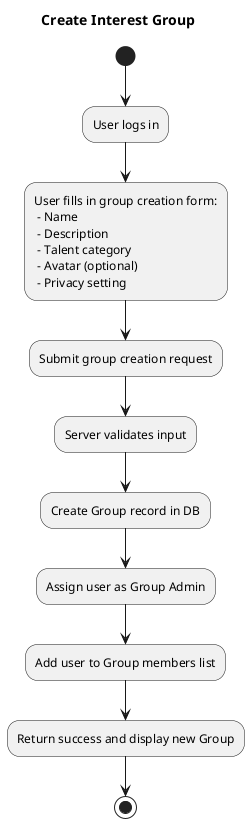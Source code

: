 @startuml
title Create Interest Group

(*) --> "User logs in"

--> "User fills in group creation form:\n - Name\n - Description\n - Talent category\n - Avatar (optional)\n - Privacy setting"

--> "Submit group creation request"

--> "Server validates input"

--> "Create Group record in DB"

--> "Assign user as Group Admin"

--> "Add user to Group members list"

--> "Return success and display new Group"

--> (*)
@enduml
